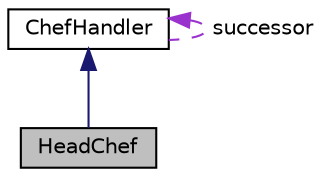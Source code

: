 digraph "HeadChef"
{
 // LATEX_PDF_SIZE
  edge [fontname="Helvetica",fontsize="10",labelfontname="Helvetica",labelfontsize="10"];
  node [fontname="Helvetica",fontsize="10",shape=record];
  Node1 [label="HeadChef",height=0.2,width=0.4,color="black", fillcolor="grey75", style="filled", fontcolor="black",tooltip="Represents a Head Chef responsible for complete the plating."];
  Node2 -> Node1 [dir="back",color="midnightblue",fontsize="10",style="solid",fontname="Helvetica"];
  Node2 [label="ChefHandler",height=0.2,width=0.4,color="black", fillcolor="white", style="filled",URL="$classChefHandler.html",tooltip="Base class for ChefHandlers responsible for handling food orders."];
  Node2 -> Node2 [dir="back",color="darkorchid3",fontsize="10",style="dashed",label=" successor" ,fontname="Helvetica"];
}
